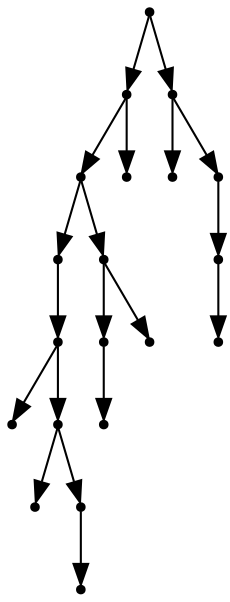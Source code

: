 digraph {
  19 [shape=point];
  13 [shape=point];
  11 [shape=point];
  6 [shape=point];
  5 [shape=point];
  0 [shape=point];
  4 [shape=point];
  1 [shape=point];
  3 [shape=point];
  2 [shape=point];
  10 [shape=point];
  8 [shape=point];
  7 [shape=point];
  9 [shape=point];
  12 [shape=point];
  18 [shape=point];
  14 [shape=point];
  17 [shape=point];
  16 [shape=point];
  15 [shape=point];
19 -> 13;
13 -> 11;
11 -> 6;
6 -> 5;
5 -> 0;
5 -> 4;
4 -> 1;
4 -> 3;
3 -> 2;
11 -> 10;
10 -> 8;
8 -> 7;
10 -> 9;
13 -> 12;
19 -> 18;
18 -> 14;
18 -> 17;
17 -> 16;
16 -> 15;
}

